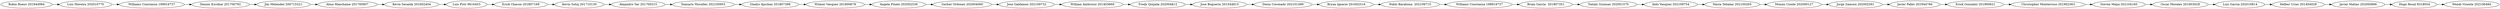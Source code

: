 digraph cola{
	rankdir="LR";
	nodo0[label="Robin Buezo 201944994"];
	nodo1[label="Luis Moreira 202010770"];
	nodo2[label="Williams Constanza 199919737"];
	nodo3[label="Dennis Escobar 201700792"];
	nodo4[label="Jim Melendez 200715321"];
	nodo5[label="Alma Manchame 201700907"];
	nodo6[label="Kevin Secaida 201602404"];
	nodo7[label="Luis Pirir 9616453"];
	nodo8[label="Erick Chacon 201807169"];
	nodo9[label="Kevin Sotoj 201710130"];
	nodo10[label="Alejandro Yac 201700315"];
	nodo11[label="Damaris Muralles 202100953"];
	nodo12[label="Gladys Ajuchan 201807389"];
	nodo13[label="Wilmer Vasquez 201800678"];
	nodo14[label="Angela Pinelo 202002536"];
	nodo15[label="Gerber Ordonez 202004060"];
	nodo16[label="Jose Galdamez 202109732"];
	nodo17[label="William Ambrocio 201403669"];
	nodo18[label="Fredy Quijada 202004812"];
	nodo19[label="Jose Boguerin 201544815"];
	nodo20[label="Denis Coronado 202101499"];
	nodo21[label="Bryan Ignacio 201602516"];
	nodo22[label="Pablo Barahona  202109715"];
	nodo23[label="Williams Constanza 199919737"];
	nodo24[label="Brian Garcia  201807351"];
	nodo25[label="Nataly Guzman 202001570"];
	nodo26[label="Aldo Vasquez 202109754"];
	nodo27[label="Maria Tebalan 202100265"];
	nodo28[label="Moises Conde 202000127"];
	nodo29[label="Jorge Zamora 202002591"];
	nodo30[label="Javier Pablo 201944766"];
	nodo31[label="Erick Gonzalez 201900621"];
	nodo32[label="Christopher Monterroso 201902363"];
	nodo33[label="Steven Mejia 202104160"];
	nodo34[label="Oscar Morales 201603028"];
	nodo35[label="Luis Garcia 202010814"];
	nodo36[label="Helber Urias 201404028"];
	nodo37[label="Javier Matias 202000896"];
	nodo38[label="Hugo Rosal 8318054"];
	nodo39[label="Wendi Vicente 202106484"];
	nodo0->nodo1;
	nodo1->nodo2;
	nodo2->nodo3;
	nodo3->nodo4;
	nodo4->nodo5;
	nodo5->nodo6;
	nodo6->nodo7;
	nodo7->nodo8;
	nodo8->nodo9;
	nodo9->nodo10;
	nodo10->nodo11;
	nodo11->nodo12;
	nodo12->nodo13;
	nodo13->nodo14;
	nodo14->nodo15;
	nodo15->nodo16;
	nodo16->nodo17;
	nodo17->nodo18;
	nodo18->nodo19;
	nodo19->nodo20;
	nodo20->nodo21;
	nodo21->nodo22;
	nodo22->nodo23;
	nodo23->nodo24;
	nodo24->nodo25;
	nodo25->nodo26;
	nodo26->nodo27;
	nodo27->nodo28;
	nodo28->nodo29;
	nodo29->nodo30;
	nodo30->nodo31;
	nodo31->nodo32;
	nodo32->nodo33;
	nodo33->nodo34;
	nodo34->nodo35;
	nodo35->nodo36;
	nodo36->nodo37;
	nodo37->nodo38;
	nodo38->nodo39;
}
